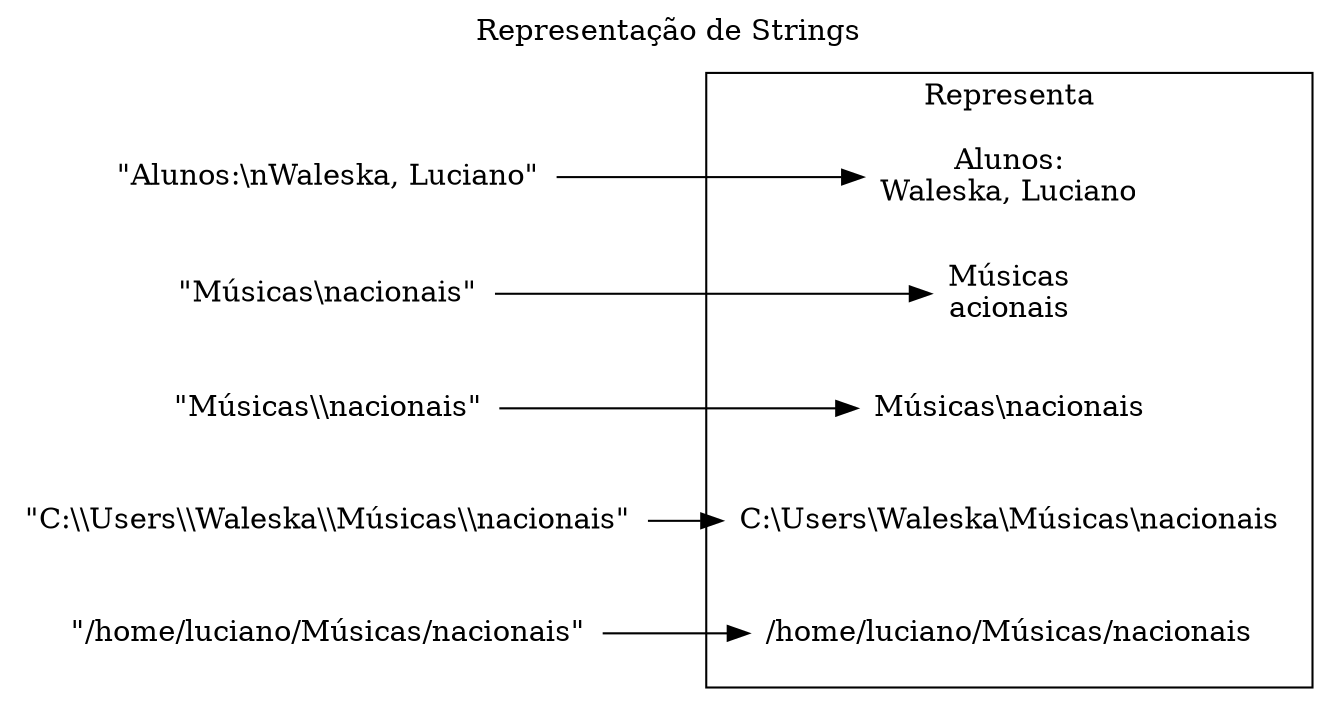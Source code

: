 /*  Este arquivo pode ser utilizado para geração de gráficos.
http://www.graphviz.org/Gallery.php 
*/

digraph G {
  rankdir="LR"
  node[shape=none]
  label="Representação de Strings"
  labelloc=t

  mensagem[label="\"Alunos:\\nWaleska, Luciano\""];
  musica_nacional[label="\"Músicas\\nacionais\""];
  musica_nacional_escaped[label="\"Músicas\\\\nacionais\""];
  path[label="\"C:\\\\Users\\\\Waleska\\\\Músicas\\\\nacionais\""];
  path_unix[label="\"/home/luciano/Músicas/nacionais\""];

  subgraph cluster_representacao{
    node[shape=none]
    label="Representa"
    r_mensagem[label="Alunos:\nWaleska, Luciano"];
    r_musica_nacional[label="Músicas\nacionais"];
    r_musica_nacional_escaped[label="Músicas\\nacionais"];
    r_path[label="C:\\Users\\Waleska\\Músicas\\nacionais"];
    r_path_unix[label="/home/luciano/Músicas/nacionais"];
  }
  mensagem->r_mensagem;
  musica_nacional->r_musica_nacional;
  musica_nacional_escaped -> r_musica_nacional_escaped;
  path->r_path;
  path_unix->r_path_unix;
}

/*
Problema:

Abrir um arquivo
  Escrever no arquivo
  Ler do arquivo
Fechar arquivo
Gerenciar erros


Problemas: 
* Representar um arquivo
** Nome do arquivo
** Caminho do arquivo
** Tipo do arquivo?
** Permissão do arquivo

Manipulações:
  Ler informação no arquivo
  


*/
